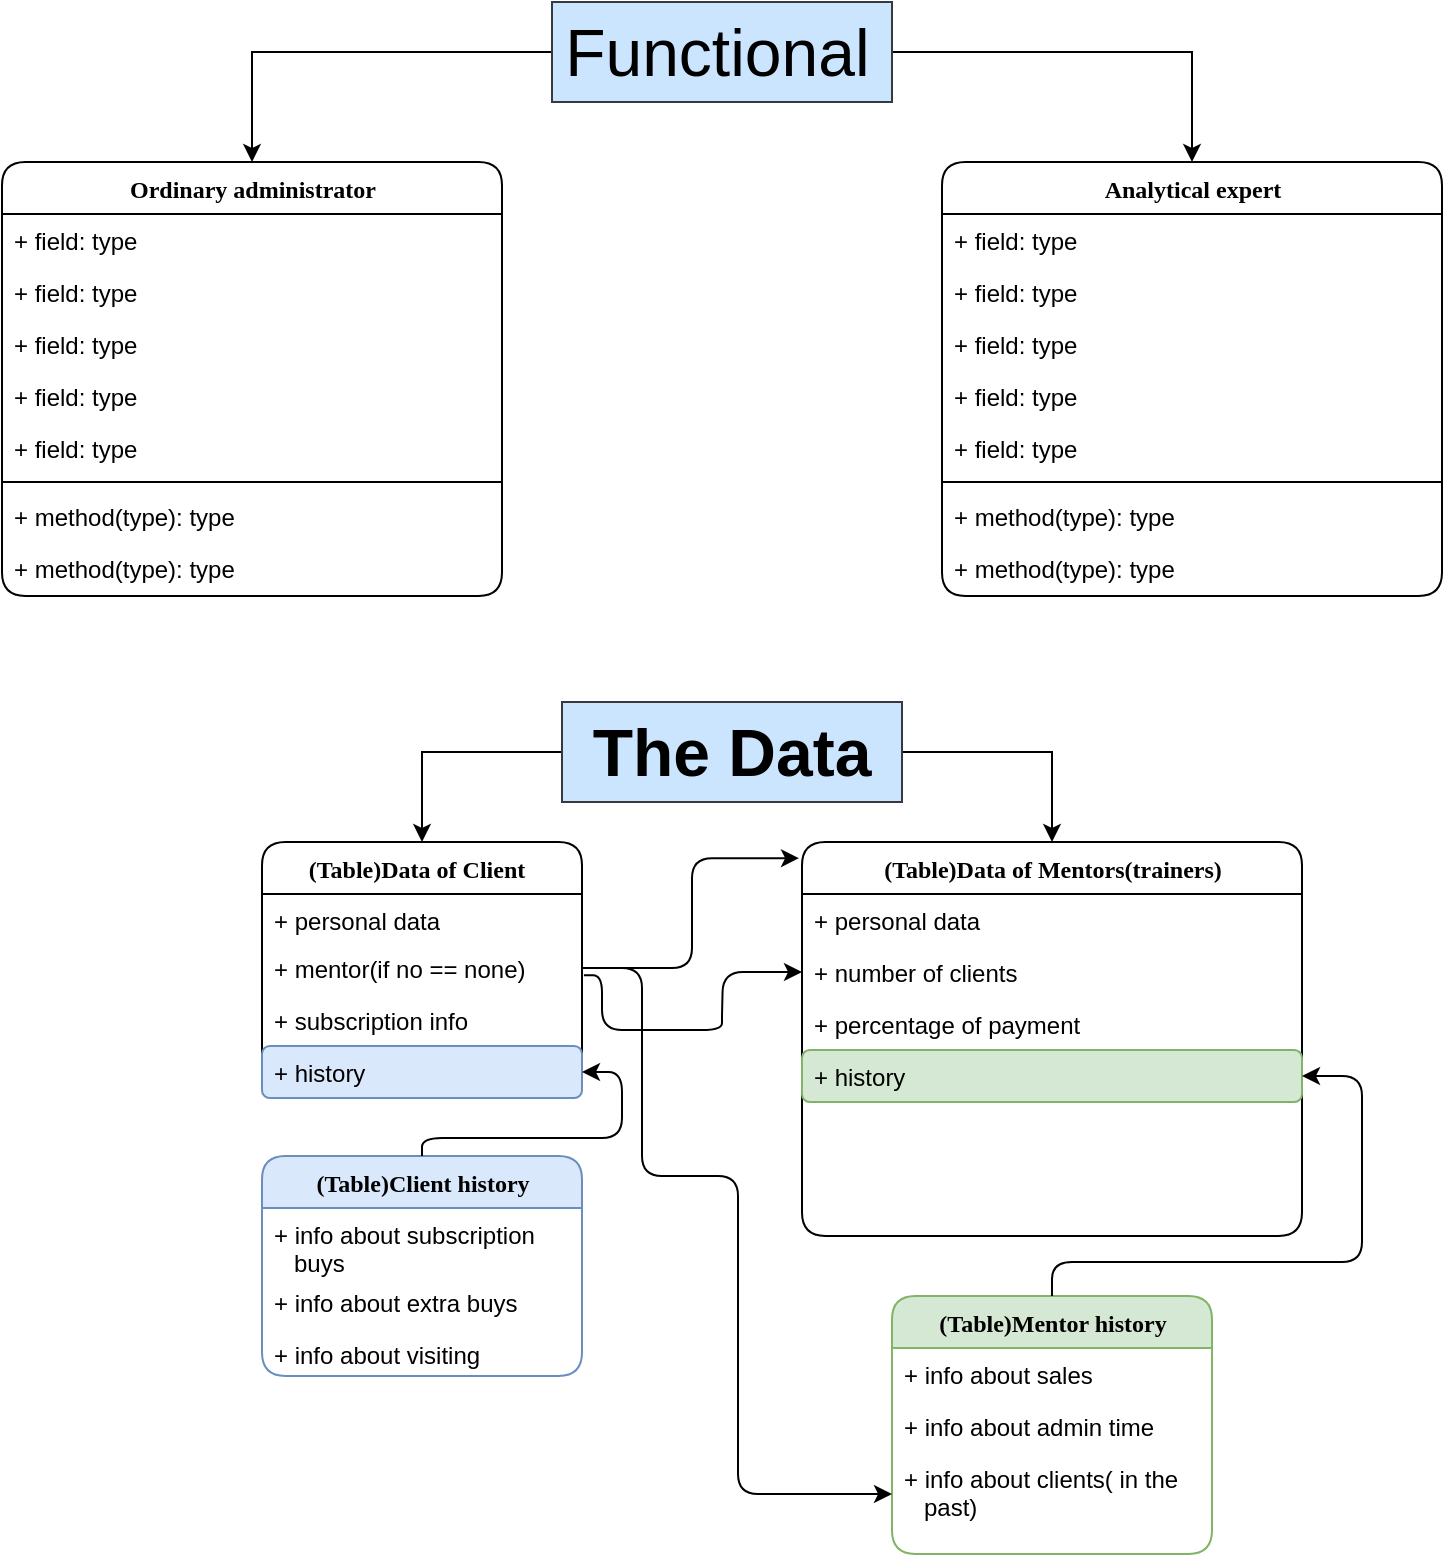 <mxfile version="21.7.4" type="github">
  <diagram name="Page-1" id="9f46799a-70d6-7492-0946-bef42562c5a5">
    <mxGraphModel dx="995" dy="884" grid="1" gridSize="10" guides="1" tooltips="1" connect="1" arrows="1" fold="1" page="1" pageScale="1" pageWidth="1100" pageHeight="850" background="none" math="0" shadow="0">
      <root>
        <mxCell id="0" />
        <mxCell id="1" parent="0" />
        <mxCell id="78961159f06e98e8-17" value="Ordinary administrator" style="swimlane;html=1;fontStyle=1;align=center;verticalAlign=top;childLayout=stackLayout;horizontal=1;startSize=26;horizontalStack=0;resizeParent=1;resizeLast=0;collapsible=1;marginBottom=0;swimlaneFillColor=#ffffff;rounded=1;shadow=0;comic=0;labelBackgroundColor=none;strokeWidth=1;fillColor=none;fontFamily=Verdana;fontSize=12;" parent="1" vertex="1">
          <mxGeometry x="190" y="140" width="250" height="217" as="geometry">
            <mxRectangle x="100" y="83" width="270" height="30" as="alternateBounds" />
          </mxGeometry>
        </mxCell>
        <mxCell id="78961159f06e98e8-21" value="+ field: type" style="text;html=1;strokeColor=none;fillColor=none;align=left;verticalAlign=top;spacingLeft=4;spacingRight=4;whiteSpace=wrap;overflow=hidden;rotatable=0;points=[[0,0.5],[1,0.5]];portConstraint=eastwest;labelBackgroundColor=none;rounded=1;" parent="78961159f06e98e8-17" vertex="1">
          <mxGeometry y="26" width="250" height="26" as="geometry" />
        </mxCell>
        <mxCell id="78961159f06e98e8-23" value="+ field: type" style="text;html=1;strokeColor=none;fillColor=none;align=left;verticalAlign=top;spacingLeft=4;spacingRight=4;whiteSpace=wrap;overflow=hidden;rotatable=0;points=[[0,0.5],[1,0.5]];portConstraint=eastwest;labelBackgroundColor=none;rounded=1;" parent="78961159f06e98e8-17" vertex="1">
          <mxGeometry y="52" width="250" height="26" as="geometry" />
        </mxCell>
        <mxCell id="78961159f06e98e8-25" value="+ field: type" style="text;html=1;strokeColor=none;fillColor=none;align=left;verticalAlign=top;spacingLeft=4;spacingRight=4;whiteSpace=wrap;overflow=hidden;rotatable=0;points=[[0,0.5],[1,0.5]];portConstraint=eastwest;labelBackgroundColor=none;rounded=1;" parent="78961159f06e98e8-17" vertex="1">
          <mxGeometry y="78" width="250" height="26" as="geometry" />
        </mxCell>
        <mxCell id="78961159f06e98e8-26" value="+ field: type" style="text;html=1;strokeColor=none;fillColor=none;align=left;verticalAlign=top;spacingLeft=4;spacingRight=4;whiteSpace=wrap;overflow=hidden;rotatable=0;points=[[0,0.5],[1,0.5]];portConstraint=eastwest;labelBackgroundColor=none;rounded=1;" parent="78961159f06e98e8-17" vertex="1">
          <mxGeometry y="104" width="250" height="26" as="geometry" />
        </mxCell>
        <mxCell id="78961159f06e98e8-24" value="+ field: type" style="text;html=1;strokeColor=none;fillColor=none;align=left;verticalAlign=top;spacingLeft=4;spacingRight=4;whiteSpace=wrap;overflow=hidden;rotatable=0;points=[[0,0.5],[1,0.5]];portConstraint=eastwest;labelBackgroundColor=none;rounded=1;" parent="78961159f06e98e8-17" vertex="1">
          <mxGeometry y="130" width="250" height="26" as="geometry" />
        </mxCell>
        <mxCell id="78961159f06e98e8-19" value="" style="line;html=1;strokeWidth=1;fillColor=none;align=left;verticalAlign=middle;spacingTop=-1;spacingLeft=3;spacingRight=3;rotatable=0;labelPosition=right;points=[];portConstraint=eastwest;labelBackgroundColor=none;rounded=1;" parent="78961159f06e98e8-17" vertex="1">
          <mxGeometry y="156" width="250" height="8" as="geometry" />
        </mxCell>
        <mxCell id="78961159f06e98e8-20" value="+ method(type): type" style="text;html=1;strokeColor=none;fillColor=none;align=left;verticalAlign=top;spacingLeft=4;spacingRight=4;whiteSpace=wrap;overflow=hidden;rotatable=0;points=[[0,0.5],[1,0.5]];portConstraint=eastwest;labelBackgroundColor=none;rounded=1;" parent="78961159f06e98e8-17" vertex="1">
          <mxGeometry y="164" width="250" height="26" as="geometry" />
        </mxCell>
        <mxCell id="78961159f06e98e8-27" value="+ method(type): type" style="text;html=1;strokeColor=none;fillColor=none;align=left;verticalAlign=top;spacingLeft=4;spacingRight=4;whiteSpace=wrap;overflow=hidden;rotatable=0;points=[[0,0.5],[1,0.5]];portConstraint=eastwest;labelBackgroundColor=none;rounded=1;" parent="78961159f06e98e8-17" vertex="1">
          <mxGeometry y="190" width="250" height="26" as="geometry" />
        </mxCell>
        <mxCell id="78961159f06e98e8-30" value="(Table)Data of Client&amp;nbsp;&amp;nbsp;" style="swimlane;html=1;fontStyle=1;align=center;verticalAlign=top;childLayout=stackLayout;horizontal=1;startSize=26;horizontalStack=0;resizeParent=1;resizeLast=0;collapsible=1;marginBottom=0;swimlaneFillColor=#ffffff;rounded=1;shadow=0;comic=0;labelBackgroundColor=none;strokeWidth=1;fillColor=none;fontFamily=Verdana;fontSize=12;" parent="1" vertex="1">
          <mxGeometry x="320" y="480" width="160" height="128" as="geometry">
            <mxRectangle x="320" y="370" width="190" height="30" as="alternateBounds" />
          </mxGeometry>
        </mxCell>
        <mxCell id="78961159f06e98e8-31" value="+ personal data" style="text;html=1;strokeColor=none;fillColor=none;align=left;verticalAlign=top;spacingLeft=4;spacingRight=4;whiteSpace=wrap;overflow=hidden;rotatable=0;points=[[0,0.5],[1,0.5]];portConstraint=eastwest;labelBackgroundColor=none;rounded=1;" parent="78961159f06e98e8-30" vertex="1">
          <mxGeometry y="26" width="160" height="24" as="geometry" />
        </mxCell>
        <mxCell id="78961159f06e98e8-32" value="+&amp;nbsp;mentor(if no == none)" style="text;html=1;strokeColor=none;fillColor=none;align=left;verticalAlign=top;spacingLeft=4;spacingRight=4;whiteSpace=wrap;overflow=hidden;rotatable=0;points=[[0,0.5],[1,0.5]];portConstraint=eastwest;labelBackgroundColor=none;rounded=1;" parent="78961159f06e98e8-30" vertex="1">
          <mxGeometry y="50" width="160" height="26" as="geometry" />
        </mxCell>
        <mxCell id="78961159f06e98e8-34" value="+ subscription info&amp;nbsp;&amp;nbsp;" style="text;html=1;strokeColor=none;fillColor=none;align=left;verticalAlign=top;spacingLeft=4;spacingRight=4;whiteSpace=wrap;overflow=hidden;rotatable=0;points=[[0,0.5],[1,0.5]];portConstraint=eastwest;labelBackgroundColor=none;rounded=1;" parent="78961159f06e98e8-30" vertex="1">
          <mxGeometry y="76" width="160" height="26" as="geometry" />
        </mxCell>
        <mxCell id="78961159f06e98e8-36" value="+ history" style="text;html=1;strokeColor=#6c8ebf;fillColor=#dae8fc;align=left;verticalAlign=top;spacingLeft=4;spacingRight=4;whiteSpace=wrap;overflow=hidden;rotatable=0;points=[[0,0.5],[1,0.5]];portConstraint=eastwest;labelBackgroundColor=none;rounded=1;" parent="78961159f06e98e8-30" vertex="1">
          <mxGeometry y="102" width="160" height="26" as="geometry" />
        </mxCell>
        <mxCell id="78961159f06e98e8-43" value="(Table)Data of Mentors(trainers)" style="swimlane;html=1;fontStyle=1;align=center;verticalAlign=top;childLayout=stackLayout;horizontal=1;startSize=26;horizontalStack=0;resizeParent=1;resizeLast=0;collapsible=1;marginBottom=0;swimlaneFillColor=#ffffff;rounded=1;shadow=0;comic=0;labelBackgroundColor=none;strokeWidth=1;fillColor=none;fontFamily=Verdana;fontSize=12;" parent="1" vertex="1">
          <mxGeometry x="590" y="480" width="250" height="197" as="geometry" />
        </mxCell>
        <mxCell id="78961159f06e98e8-44" value="+ personal data&amp;nbsp;&lt;br&gt;" style="text;html=1;strokeColor=none;fillColor=none;align=left;verticalAlign=top;spacingLeft=4;spacingRight=4;whiteSpace=wrap;overflow=hidden;rotatable=0;points=[[0,0.5],[1,0.5]];portConstraint=eastwest;labelBackgroundColor=none;rounded=1;" parent="78961159f06e98e8-43" vertex="1">
          <mxGeometry y="26" width="250" height="26" as="geometry" />
        </mxCell>
        <mxCell id="78961159f06e98e8-52" value="+ number of clients" style="text;html=1;strokeColor=none;fillColor=none;align=left;verticalAlign=top;spacingLeft=4;spacingRight=4;whiteSpace=wrap;overflow=hidden;rotatable=0;points=[[0,0.5],[1,0.5]];portConstraint=eastwest;labelBackgroundColor=none;rounded=1;" parent="78961159f06e98e8-43" vertex="1">
          <mxGeometry y="52" width="250" height="26" as="geometry" />
        </mxCell>
        <mxCell id="78961159f06e98e8-50" value="+ percentage of payment" style="text;html=1;strokeColor=none;fillColor=none;align=left;verticalAlign=top;spacingLeft=4;spacingRight=4;whiteSpace=wrap;overflow=hidden;rotatable=0;points=[[0,0.5],[1,0.5]];portConstraint=eastwest;labelBackgroundColor=none;rounded=1;" parent="78961159f06e98e8-43" vertex="1">
          <mxGeometry y="78" width="250" height="26" as="geometry" />
        </mxCell>
        <mxCell id="78961159f06e98e8-45" value="+ history" style="text;html=1;strokeColor=#82b366;fillColor=#d5e8d4;align=left;verticalAlign=top;spacingLeft=4;spacingRight=4;whiteSpace=wrap;overflow=hidden;rotatable=0;points=[[0,0.5],[1,0.5]];portConstraint=eastwest;labelBackgroundColor=none;rounded=1;" parent="78961159f06e98e8-43" vertex="1">
          <mxGeometry y="104" width="250" height="26" as="geometry" />
        </mxCell>
        <mxCell id="78961159f06e98e8-95" value="(Table)Client history" style="swimlane;html=1;fontStyle=1;align=center;verticalAlign=top;childLayout=stackLayout;horizontal=1;startSize=26;horizontalStack=0;resizeParent=1;resizeLast=0;collapsible=1;marginBottom=0;swimlaneFillColor=#ffffff;rounded=1;shadow=0;comic=0;labelBackgroundColor=none;strokeWidth=1;fillColor=#dae8fc;fontFamily=Verdana;fontSize=12;strokeColor=#6c8ebf;" parent="1" vertex="1">
          <mxGeometry x="320" y="637" width="160" height="110" as="geometry" />
        </mxCell>
        <mxCell id="78961159f06e98e8-97" value="+ info about subscription&amp;nbsp; &amp;nbsp; &amp;nbsp; &amp;nbsp; &amp;nbsp;buys" style="text;html=1;strokeColor=none;fillColor=none;align=left;verticalAlign=top;spacingLeft=4;spacingRight=4;whiteSpace=wrap;overflow=hidden;rotatable=0;points=[[0,0.5],[1,0.5]];portConstraint=eastwest;labelBackgroundColor=none;rounded=1;" parent="78961159f06e98e8-95" vertex="1">
          <mxGeometry y="26" width="160" height="34" as="geometry" />
        </mxCell>
        <mxCell id="78961159f06e98e8-98" value="+ info about extra buys" style="text;html=1;strokeColor=none;fillColor=none;align=left;verticalAlign=top;spacingLeft=4;spacingRight=4;whiteSpace=wrap;overflow=hidden;rotatable=0;points=[[0,0.5],[1,0.5]];portConstraint=eastwest;labelBackgroundColor=none;rounded=1;" parent="78961159f06e98e8-95" vertex="1">
          <mxGeometry y="60" width="160" height="26" as="geometry" />
        </mxCell>
        <mxCell id="78961159f06e98e8-102" value="+ info about&amp;nbsp;visiting" style="text;html=1;strokeColor=none;fillColor=none;align=left;verticalAlign=top;spacingLeft=4;spacingRight=4;whiteSpace=wrap;overflow=hidden;rotatable=0;points=[[0,0.5],[1,0.5]];portConstraint=eastwest;labelBackgroundColor=none;rounded=1;" parent="78961159f06e98e8-95" vertex="1">
          <mxGeometry y="86" width="160" height="24" as="geometry" />
        </mxCell>
        <mxCell id="fIv8NUmb_XvfnNp-n-QR-128" style="edgeStyle=orthogonalEdgeStyle;rounded=1;orthogonalLoop=1;jettySize=auto;html=1;exitX=1;exitY=0.5;exitDx=0;exitDy=0;entryX=-0.006;entryY=0.041;entryDx=0;entryDy=0;entryPerimeter=0;labelBackgroundColor=none;fontColor=default;" parent="1" source="78961159f06e98e8-32" target="78961159f06e98e8-43" edge="1">
          <mxGeometry relative="1" as="geometry" />
        </mxCell>
        <mxCell id="fIv8NUmb_XvfnNp-n-QR-129" style="edgeStyle=orthogonalEdgeStyle;rounded=1;orthogonalLoop=1;jettySize=auto;html=1;exitX=1;exitY=0.5;exitDx=0;exitDy=0;entryX=0.5;entryY=0;entryDx=0;entryDy=0;endArrow=none;endFill=0;startArrow=classic;startFill=1;" parent="1" source="78961159f06e98e8-36" target="78961159f06e98e8-95" edge="1">
          <mxGeometry relative="1" as="geometry" />
        </mxCell>
        <mxCell id="UsbxNbq3lsT-JYxwhpn--1" value="(Table)Mentor history" style="swimlane;html=1;fontStyle=1;align=center;verticalAlign=top;childLayout=stackLayout;horizontal=1;startSize=26;horizontalStack=0;resizeParent=1;resizeLast=0;collapsible=1;marginBottom=0;swimlaneFillColor=#ffffff;rounded=1;shadow=0;comic=0;labelBackgroundColor=none;strokeWidth=1;fillColor=#d5e8d4;fontFamily=Verdana;fontSize=12;strokeColor=#82b366;" vertex="1" parent="1">
          <mxGeometry x="635" y="707" width="160" height="129" as="geometry" />
        </mxCell>
        <mxCell id="UsbxNbq3lsT-JYxwhpn--2" value="+ info about sales" style="text;html=1;strokeColor=none;fillColor=none;align=left;verticalAlign=top;spacingLeft=4;spacingRight=4;whiteSpace=wrap;overflow=hidden;rotatable=0;points=[[0,0.5],[1,0.5]];portConstraint=eastwest;labelBackgroundColor=none;rounded=1;" vertex="1" parent="UsbxNbq3lsT-JYxwhpn--1">
          <mxGeometry y="26" width="160" height="26" as="geometry" />
        </mxCell>
        <mxCell id="UsbxNbq3lsT-JYxwhpn--3" value="+ info about admin time" style="text;html=1;strokeColor=none;fillColor=none;align=left;verticalAlign=top;spacingLeft=4;spacingRight=4;whiteSpace=wrap;overflow=hidden;rotatable=0;points=[[0,0.5],[1,0.5]];portConstraint=eastwest;labelBackgroundColor=none;rounded=1;" vertex="1" parent="UsbxNbq3lsT-JYxwhpn--1">
          <mxGeometry y="52" width="160" height="26" as="geometry" />
        </mxCell>
        <mxCell id="UsbxNbq3lsT-JYxwhpn--4" value="+ info about clients( in the&amp;nbsp; &amp;nbsp; &amp;nbsp; &amp;nbsp;past)" style="text;html=1;strokeColor=none;fillColor=none;align=left;verticalAlign=top;spacingLeft=4;spacingRight=4;whiteSpace=wrap;overflow=hidden;rotatable=0;points=[[0,0.5],[1,0.5]];portConstraint=eastwest;labelBackgroundColor=none;rounded=1;" vertex="1" parent="UsbxNbq3lsT-JYxwhpn--1">
          <mxGeometry y="78" width="160" height="42" as="geometry" />
        </mxCell>
        <mxCell id="UsbxNbq3lsT-JYxwhpn--5" style="edgeStyle=orthogonalEdgeStyle;rounded=1;orthogonalLoop=1;jettySize=auto;html=1;exitX=1;exitY=0.5;exitDx=0;exitDy=0;entryX=0.5;entryY=0;entryDx=0;entryDy=0;endArrow=none;endFill=0;startArrow=classic;startFill=1;" edge="1" parent="1" source="78961159f06e98e8-45" target="UsbxNbq3lsT-JYxwhpn--1">
          <mxGeometry relative="1" as="geometry">
            <Array as="points">
              <mxPoint x="870" y="597" />
              <mxPoint x="870" y="690" />
              <mxPoint x="715" y="690" />
            </Array>
          </mxGeometry>
        </mxCell>
        <mxCell id="UsbxNbq3lsT-JYxwhpn--10" style="edgeStyle=orthogonalEdgeStyle;rounded=1;orthogonalLoop=1;jettySize=auto;html=1;entryX=1.006;entryY=0.641;entryDx=0;entryDy=0;entryPerimeter=0;startArrow=none;startFill=0;endArrow=none;endFill=0;" edge="1" parent="1" target="78961159f06e98e8-32">
          <mxGeometry relative="1" as="geometry">
            <mxPoint x="550" y="567" as="sourcePoint" />
            <Array as="points">
              <mxPoint x="490" y="574" />
              <mxPoint x="490" y="547" />
            </Array>
          </mxGeometry>
        </mxCell>
        <mxCell id="UsbxNbq3lsT-JYxwhpn--9" style="edgeStyle=orthogonalEdgeStyle;rounded=1;orthogonalLoop=1;jettySize=auto;html=1;exitX=0;exitY=0.5;exitDx=0;exitDy=0;endArrow=none;endFill=0;startArrow=classic;startFill=1;" edge="1" parent="1" source="78961159f06e98e8-52">
          <mxGeometry relative="1" as="geometry">
            <mxPoint x="550" y="567" as="targetPoint" />
          </mxGeometry>
        </mxCell>
        <mxCell id="UsbxNbq3lsT-JYxwhpn--11" style="edgeStyle=orthogonalEdgeStyle;rounded=1;orthogonalLoop=1;jettySize=auto;html=1;exitX=1;exitY=0.5;exitDx=0;exitDy=0;entryX=0;entryY=0.5;entryDx=0;entryDy=0;" edge="1" parent="1" source="78961159f06e98e8-32" target="UsbxNbq3lsT-JYxwhpn--4">
          <mxGeometry relative="1" as="geometry">
            <Array as="points">
              <mxPoint x="510" y="543" />
              <mxPoint x="510" y="647" />
              <mxPoint x="558" y="647" />
              <mxPoint x="558" y="806" />
            </Array>
          </mxGeometry>
        </mxCell>
        <mxCell id="UsbxNbq3lsT-JYxwhpn--26" style="edgeStyle=orthogonalEdgeStyle;rounded=0;orthogonalLoop=1;jettySize=auto;html=1;exitX=1;exitY=0.5;exitDx=0;exitDy=0;entryX=0.5;entryY=0;entryDx=0;entryDy=0;" edge="1" parent="1" source="UsbxNbq3lsT-JYxwhpn--15" target="78961159f06e98e8-43">
          <mxGeometry relative="1" as="geometry" />
        </mxCell>
        <mxCell id="UsbxNbq3lsT-JYxwhpn--27" style="edgeStyle=orthogonalEdgeStyle;rounded=0;orthogonalLoop=1;jettySize=auto;html=1;exitX=0;exitY=0.5;exitDx=0;exitDy=0;entryX=0.5;entryY=0;entryDx=0;entryDy=0;" edge="1" parent="1" source="UsbxNbq3lsT-JYxwhpn--15" target="78961159f06e98e8-30">
          <mxGeometry relative="1" as="geometry" />
        </mxCell>
        <mxCell id="UsbxNbq3lsT-JYxwhpn--15" value="&lt;font style=&quot;font-size: 33px;&quot;&gt;&lt;b&gt;The Data&lt;/b&gt;&lt;/font&gt;" style="text;html=1;fillColor=#CCE5FF;align=center;verticalAlign=middle;whiteSpace=wrap;rounded=0;strokeColor=#36393d;" vertex="1" parent="1">
          <mxGeometry x="470" y="410" width="170" height="50" as="geometry" />
        </mxCell>
        <mxCell id="UsbxNbq3lsT-JYxwhpn--16" value="Analytical expert" style="swimlane;html=1;fontStyle=1;align=center;verticalAlign=top;childLayout=stackLayout;horizontal=1;startSize=26;horizontalStack=0;resizeParent=1;resizeLast=0;collapsible=1;marginBottom=0;swimlaneFillColor=#ffffff;rounded=1;shadow=0;comic=0;labelBackgroundColor=none;strokeWidth=1;fillColor=none;fontFamily=Verdana;fontSize=12;" vertex="1" parent="1">
          <mxGeometry x="660" y="140" width="250" height="217" as="geometry">
            <mxRectangle x="100" y="83" width="270" height="30" as="alternateBounds" />
          </mxGeometry>
        </mxCell>
        <mxCell id="UsbxNbq3lsT-JYxwhpn--17" value="+ field: type" style="text;html=1;strokeColor=none;fillColor=none;align=left;verticalAlign=top;spacingLeft=4;spacingRight=4;whiteSpace=wrap;overflow=hidden;rotatable=0;points=[[0,0.5],[1,0.5]];portConstraint=eastwest;labelBackgroundColor=none;rounded=1;" vertex="1" parent="UsbxNbq3lsT-JYxwhpn--16">
          <mxGeometry y="26" width="250" height="26" as="geometry" />
        </mxCell>
        <mxCell id="UsbxNbq3lsT-JYxwhpn--18" value="+ field: type" style="text;html=1;strokeColor=none;fillColor=none;align=left;verticalAlign=top;spacingLeft=4;spacingRight=4;whiteSpace=wrap;overflow=hidden;rotatable=0;points=[[0,0.5],[1,0.5]];portConstraint=eastwest;labelBackgroundColor=none;rounded=1;" vertex="1" parent="UsbxNbq3lsT-JYxwhpn--16">
          <mxGeometry y="52" width="250" height="26" as="geometry" />
        </mxCell>
        <mxCell id="UsbxNbq3lsT-JYxwhpn--19" value="+ field: type" style="text;html=1;strokeColor=none;fillColor=none;align=left;verticalAlign=top;spacingLeft=4;spacingRight=4;whiteSpace=wrap;overflow=hidden;rotatable=0;points=[[0,0.5],[1,0.5]];portConstraint=eastwest;labelBackgroundColor=none;rounded=1;" vertex="1" parent="UsbxNbq3lsT-JYxwhpn--16">
          <mxGeometry y="78" width="250" height="26" as="geometry" />
        </mxCell>
        <mxCell id="UsbxNbq3lsT-JYxwhpn--20" value="+ field: type" style="text;html=1;strokeColor=none;fillColor=none;align=left;verticalAlign=top;spacingLeft=4;spacingRight=4;whiteSpace=wrap;overflow=hidden;rotatable=0;points=[[0,0.5],[1,0.5]];portConstraint=eastwest;labelBackgroundColor=none;rounded=1;" vertex="1" parent="UsbxNbq3lsT-JYxwhpn--16">
          <mxGeometry y="104" width="250" height="26" as="geometry" />
        </mxCell>
        <mxCell id="UsbxNbq3lsT-JYxwhpn--21" value="+ field: type" style="text;html=1;strokeColor=none;fillColor=none;align=left;verticalAlign=top;spacingLeft=4;spacingRight=4;whiteSpace=wrap;overflow=hidden;rotatable=0;points=[[0,0.5],[1,0.5]];portConstraint=eastwest;labelBackgroundColor=none;rounded=1;" vertex="1" parent="UsbxNbq3lsT-JYxwhpn--16">
          <mxGeometry y="130" width="250" height="26" as="geometry" />
        </mxCell>
        <mxCell id="UsbxNbq3lsT-JYxwhpn--22" value="" style="line;html=1;strokeWidth=1;fillColor=none;align=left;verticalAlign=middle;spacingTop=-1;spacingLeft=3;spacingRight=3;rotatable=0;labelPosition=right;points=[];portConstraint=eastwest;labelBackgroundColor=none;rounded=1;" vertex="1" parent="UsbxNbq3lsT-JYxwhpn--16">
          <mxGeometry y="156" width="250" height="8" as="geometry" />
        </mxCell>
        <mxCell id="UsbxNbq3lsT-JYxwhpn--23" value="+ method(type): type" style="text;html=1;strokeColor=none;fillColor=none;align=left;verticalAlign=top;spacingLeft=4;spacingRight=4;whiteSpace=wrap;overflow=hidden;rotatable=0;points=[[0,0.5],[1,0.5]];portConstraint=eastwest;labelBackgroundColor=none;rounded=1;" vertex="1" parent="UsbxNbq3lsT-JYxwhpn--16">
          <mxGeometry y="164" width="250" height="26" as="geometry" />
        </mxCell>
        <mxCell id="UsbxNbq3lsT-JYxwhpn--24" value="+ method(type): type" style="text;html=1;strokeColor=none;fillColor=none;align=left;verticalAlign=top;spacingLeft=4;spacingRight=4;whiteSpace=wrap;overflow=hidden;rotatable=0;points=[[0,0.5],[1,0.5]];portConstraint=eastwest;labelBackgroundColor=none;rounded=1;" vertex="1" parent="UsbxNbq3lsT-JYxwhpn--16">
          <mxGeometry y="190" width="250" height="26" as="geometry" />
        </mxCell>
        <mxCell id="UsbxNbq3lsT-JYxwhpn--28" style="edgeStyle=orthogonalEdgeStyle;rounded=0;orthogonalLoop=1;jettySize=auto;html=1;exitX=1;exitY=0.5;exitDx=0;exitDy=0;entryX=0.5;entryY=0;entryDx=0;entryDy=0;" edge="1" parent="1" source="UsbxNbq3lsT-JYxwhpn--25" target="UsbxNbq3lsT-JYxwhpn--16">
          <mxGeometry relative="1" as="geometry" />
        </mxCell>
        <mxCell id="UsbxNbq3lsT-JYxwhpn--29" style="edgeStyle=orthogonalEdgeStyle;rounded=0;orthogonalLoop=1;jettySize=auto;html=1;exitX=0;exitY=0.5;exitDx=0;exitDy=0;" edge="1" parent="1" source="UsbxNbq3lsT-JYxwhpn--25" target="78961159f06e98e8-17">
          <mxGeometry relative="1" as="geometry" />
        </mxCell>
        <mxCell id="UsbxNbq3lsT-JYxwhpn--25" value="&lt;div style=&quot;font-size: 33px;&quot;&gt;&lt;font style=&quot;font-size: 33px;&quot;&gt;Functional&amp;nbsp;&lt;/font&gt;&lt;/div&gt;" style="text;html=1;fillColor=#CCE5FF;align=right;verticalAlign=middle;whiteSpace=wrap;rounded=0;strokeColor=#36393d;" vertex="1" parent="1">
          <mxGeometry x="465" y="60" width="170" height="50" as="geometry" />
        </mxCell>
      </root>
    </mxGraphModel>
  </diagram>
</mxfile>
